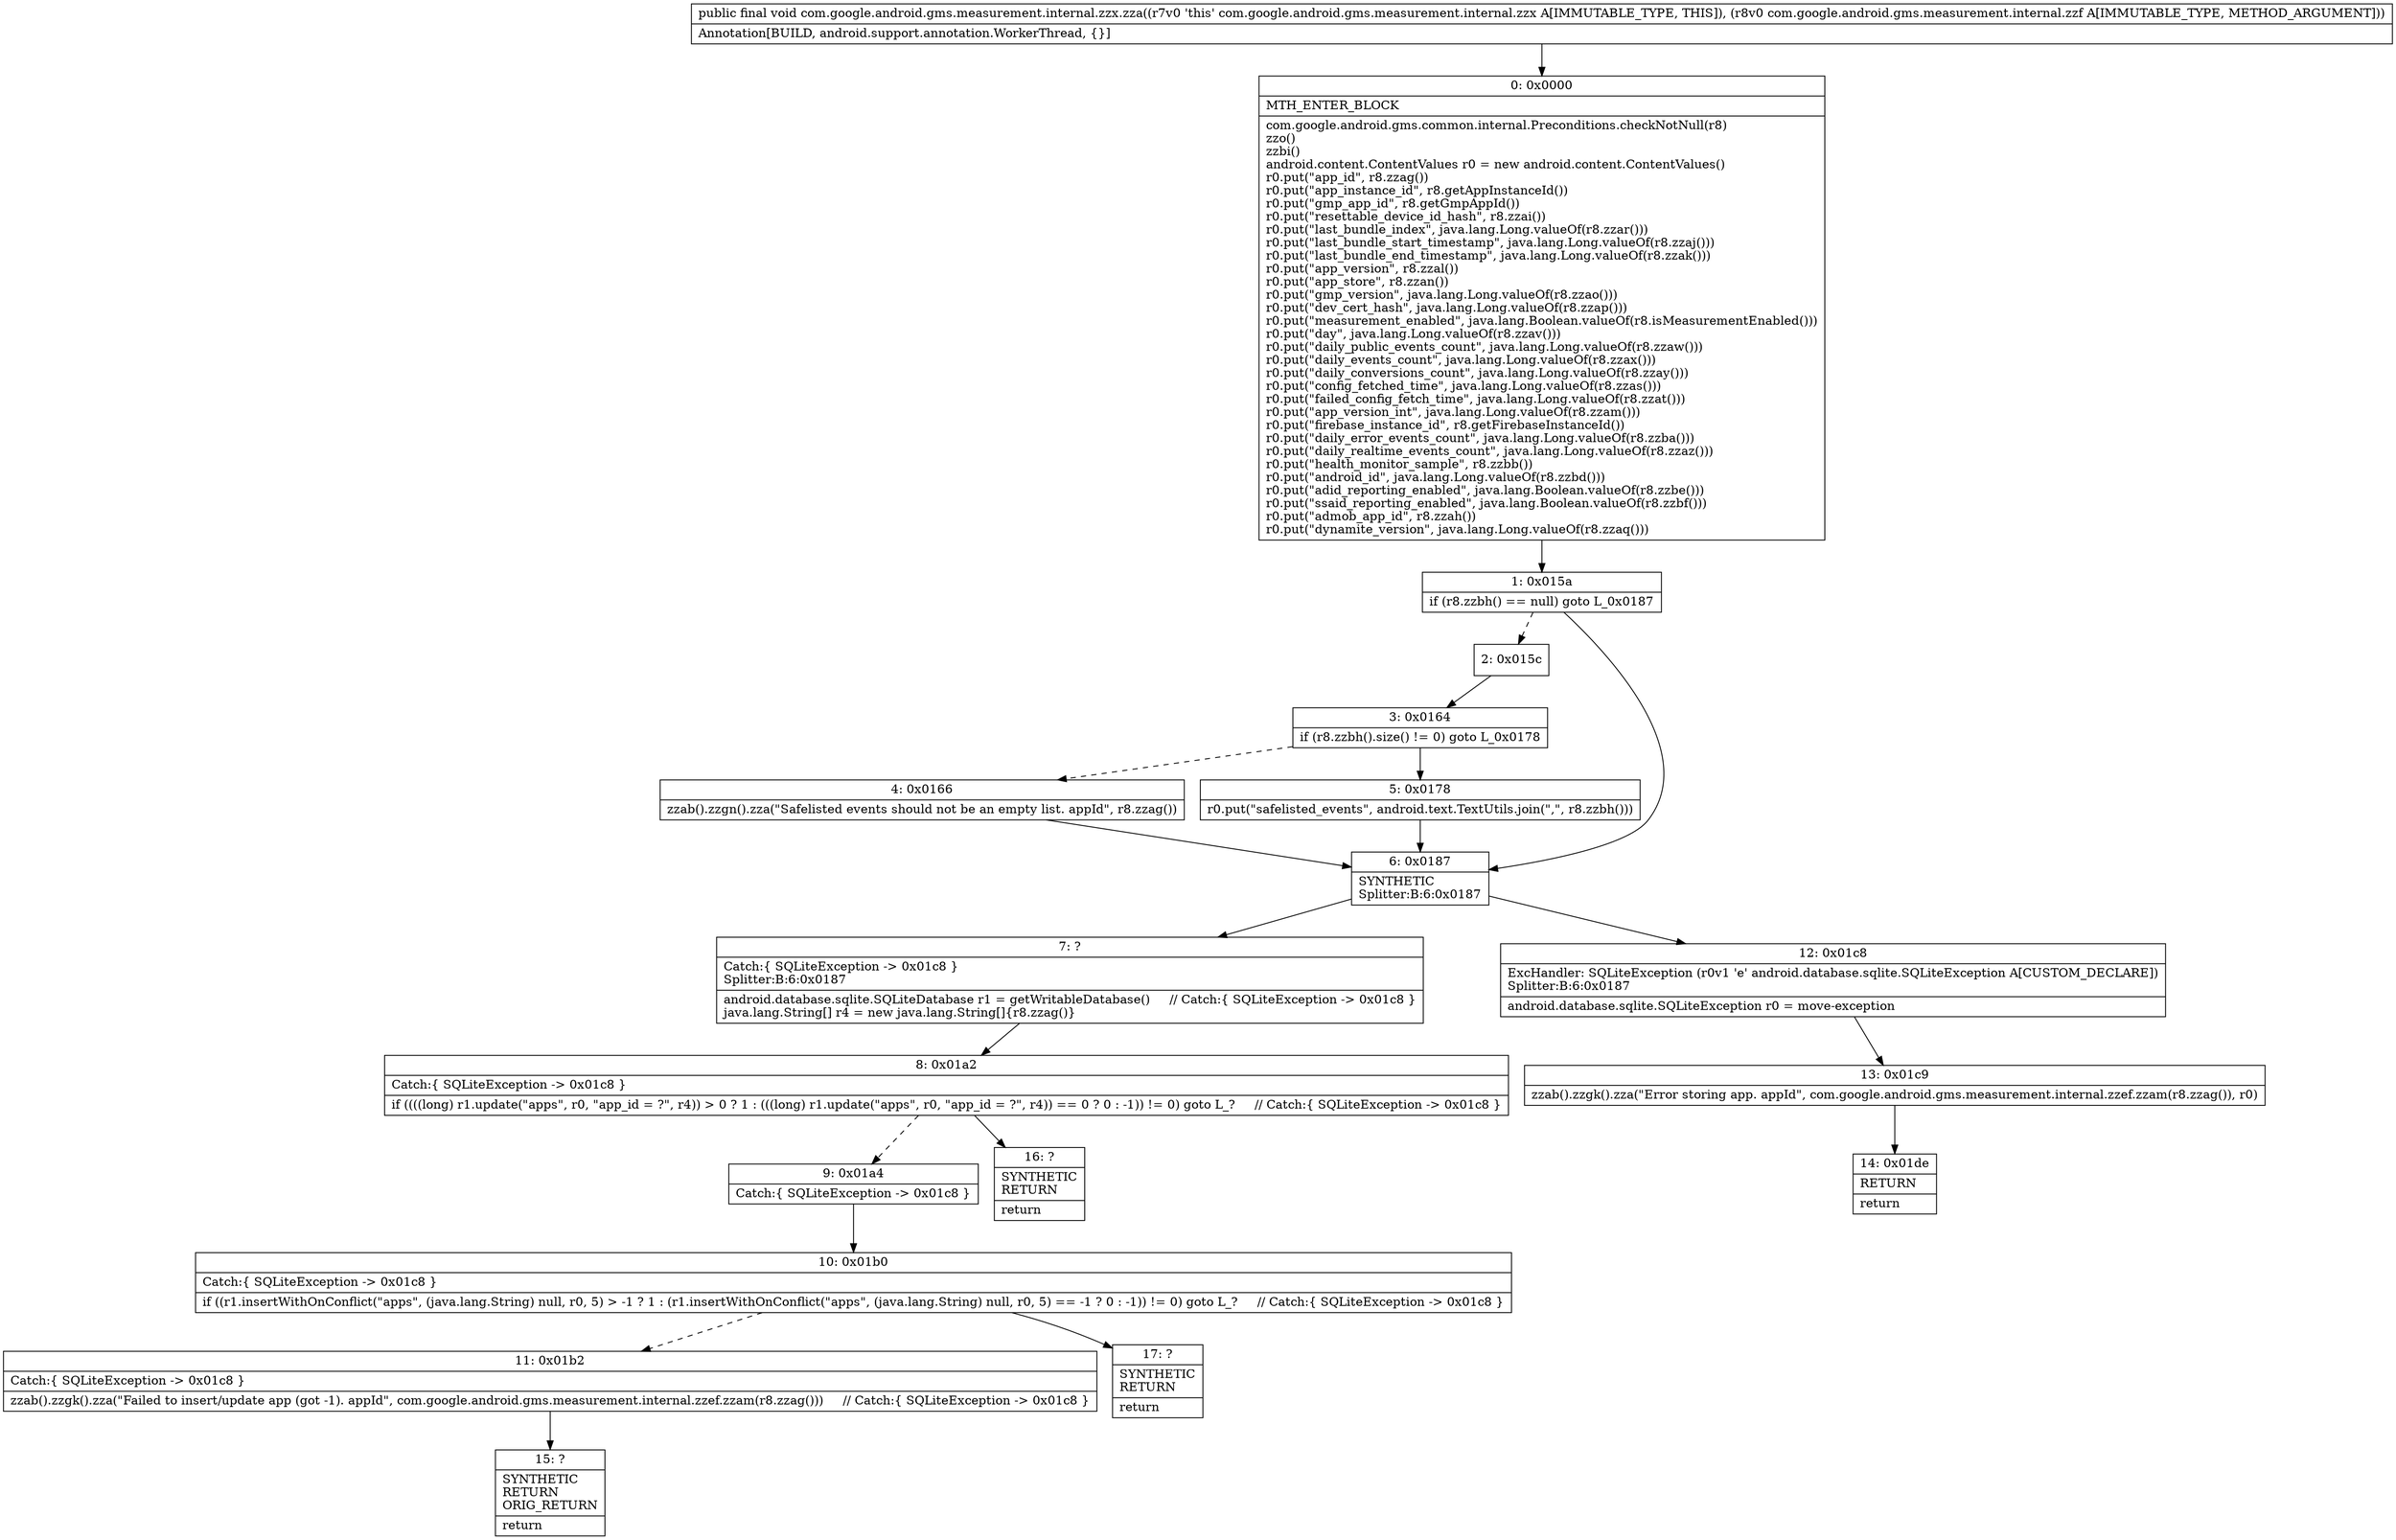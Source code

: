 digraph "CFG forcom.google.android.gms.measurement.internal.zzx.zza(Lcom\/google\/android\/gms\/measurement\/internal\/zzf;)V" {
Node_0 [shape=record,label="{0\:\ 0x0000|MTH_ENTER_BLOCK\l|com.google.android.gms.common.internal.Preconditions.checkNotNull(r8)\lzzo()\lzzbi()\landroid.content.ContentValues r0 = new android.content.ContentValues()\lr0.put(\"app_id\", r8.zzag())\lr0.put(\"app_instance_id\", r8.getAppInstanceId())\lr0.put(\"gmp_app_id\", r8.getGmpAppId())\lr0.put(\"resettable_device_id_hash\", r8.zzai())\lr0.put(\"last_bundle_index\", java.lang.Long.valueOf(r8.zzar()))\lr0.put(\"last_bundle_start_timestamp\", java.lang.Long.valueOf(r8.zzaj()))\lr0.put(\"last_bundle_end_timestamp\", java.lang.Long.valueOf(r8.zzak()))\lr0.put(\"app_version\", r8.zzal())\lr0.put(\"app_store\", r8.zzan())\lr0.put(\"gmp_version\", java.lang.Long.valueOf(r8.zzao()))\lr0.put(\"dev_cert_hash\", java.lang.Long.valueOf(r8.zzap()))\lr0.put(\"measurement_enabled\", java.lang.Boolean.valueOf(r8.isMeasurementEnabled()))\lr0.put(\"day\", java.lang.Long.valueOf(r8.zzav()))\lr0.put(\"daily_public_events_count\", java.lang.Long.valueOf(r8.zzaw()))\lr0.put(\"daily_events_count\", java.lang.Long.valueOf(r8.zzax()))\lr0.put(\"daily_conversions_count\", java.lang.Long.valueOf(r8.zzay()))\lr0.put(\"config_fetched_time\", java.lang.Long.valueOf(r8.zzas()))\lr0.put(\"failed_config_fetch_time\", java.lang.Long.valueOf(r8.zzat()))\lr0.put(\"app_version_int\", java.lang.Long.valueOf(r8.zzam()))\lr0.put(\"firebase_instance_id\", r8.getFirebaseInstanceId())\lr0.put(\"daily_error_events_count\", java.lang.Long.valueOf(r8.zzba()))\lr0.put(\"daily_realtime_events_count\", java.lang.Long.valueOf(r8.zzaz()))\lr0.put(\"health_monitor_sample\", r8.zzbb())\lr0.put(\"android_id\", java.lang.Long.valueOf(r8.zzbd()))\lr0.put(\"adid_reporting_enabled\", java.lang.Boolean.valueOf(r8.zzbe()))\lr0.put(\"ssaid_reporting_enabled\", java.lang.Boolean.valueOf(r8.zzbf()))\lr0.put(\"admob_app_id\", r8.zzah())\lr0.put(\"dynamite_version\", java.lang.Long.valueOf(r8.zzaq()))\l}"];
Node_1 [shape=record,label="{1\:\ 0x015a|if (r8.zzbh() == null) goto L_0x0187\l}"];
Node_2 [shape=record,label="{2\:\ 0x015c}"];
Node_3 [shape=record,label="{3\:\ 0x0164|if (r8.zzbh().size() != 0) goto L_0x0178\l}"];
Node_4 [shape=record,label="{4\:\ 0x0166|zzab().zzgn().zza(\"Safelisted events should not be an empty list. appId\", r8.zzag())\l}"];
Node_5 [shape=record,label="{5\:\ 0x0178|r0.put(\"safelisted_events\", android.text.TextUtils.join(\",\", r8.zzbh()))\l}"];
Node_6 [shape=record,label="{6\:\ 0x0187|SYNTHETIC\lSplitter:B:6:0x0187\l}"];
Node_7 [shape=record,label="{7\:\ ?|Catch:\{ SQLiteException \-\> 0x01c8 \}\lSplitter:B:6:0x0187\l|android.database.sqlite.SQLiteDatabase r1 = getWritableDatabase()     \/\/ Catch:\{ SQLiteException \-\> 0x01c8 \}\ljava.lang.String[] r4 = new java.lang.String[]\{r8.zzag()\}\l}"];
Node_8 [shape=record,label="{8\:\ 0x01a2|Catch:\{ SQLiteException \-\> 0x01c8 \}\l|if ((((long) r1.update(\"apps\", r0, \"app_id = ?\", r4)) \> 0 ? 1 : (((long) r1.update(\"apps\", r0, \"app_id = ?\", r4)) == 0 ? 0 : \-1)) != 0) goto L_?     \/\/ Catch:\{ SQLiteException \-\> 0x01c8 \}\l}"];
Node_9 [shape=record,label="{9\:\ 0x01a4|Catch:\{ SQLiteException \-\> 0x01c8 \}\l}"];
Node_10 [shape=record,label="{10\:\ 0x01b0|Catch:\{ SQLiteException \-\> 0x01c8 \}\l|if ((r1.insertWithOnConflict(\"apps\", (java.lang.String) null, r0, 5) \> \-1 ? 1 : (r1.insertWithOnConflict(\"apps\", (java.lang.String) null, r0, 5) == \-1 ? 0 : \-1)) != 0) goto L_?     \/\/ Catch:\{ SQLiteException \-\> 0x01c8 \}\l}"];
Node_11 [shape=record,label="{11\:\ 0x01b2|Catch:\{ SQLiteException \-\> 0x01c8 \}\l|zzab().zzgk().zza(\"Failed to insert\/update app (got \-1). appId\", com.google.android.gms.measurement.internal.zzef.zzam(r8.zzag()))     \/\/ Catch:\{ SQLiteException \-\> 0x01c8 \}\l}"];
Node_12 [shape=record,label="{12\:\ 0x01c8|ExcHandler: SQLiteException (r0v1 'e' android.database.sqlite.SQLiteException A[CUSTOM_DECLARE])\lSplitter:B:6:0x0187\l|android.database.sqlite.SQLiteException r0 = move\-exception\l}"];
Node_13 [shape=record,label="{13\:\ 0x01c9|zzab().zzgk().zza(\"Error storing app. appId\", com.google.android.gms.measurement.internal.zzef.zzam(r8.zzag()), r0)\l}"];
Node_14 [shape=record,label="{14\:\ 0x01de|RETURN\l|return\l}"];
Node_15 [shape=record,label="{15\:\ ?|SYNTHETIC\lRETURN\lORIG_RETURN\l|return\l}"];
Node_16 [shape=record,label="{16\:\ ?|SYNTHETIC\lRETURN\l|return\l}"];
Node_17 [shape=record,label="{17\:\ ?|SYNTHETIC\lRETURN\l|return\l}"];
MethodNode[shape=record,label="{public final void com.google.android.gms.measurement.internal.zzx.zza((r7v0 'this' com.google.android.gms.measurement.internal.zzx A[IMMUTABLE_TYPE, THIS]), (r8v0 com.google.android.gms.measurement.internal.zzf A[IMMUTABLE_TYPE, METHOD_ARGUMENT]))  | Annotation[BUILD, android.support.annotation.WorkerThread, \{\}]\l}"];
MethodNode -> Node_0;
Node_0 -> Node_1;
Node_1 -> Node_2[style=dashed];
Node_1 -> Node_6;
Node_2 -> Node_3;
Node_3 -> Node_4[style=dashed];
Node_3 -> Node_5;
Node_4 -> Node_6;
Node_5 -> Node_6;
Node_6 -> Node_7;
Node_6 -> Node_12;
Node_7 -> Node_8;
Node_8 -> Node_9[style=dashed];
Node_8 -> Node_16;
Node_9 -> Node_10;
Node_10 -> Node_11[style=dashed];
Node_10 -> Node_17;
Node_11 -> Node_15;
Node_12 -> Node_13;
Node_13 -> Node_14;
}


